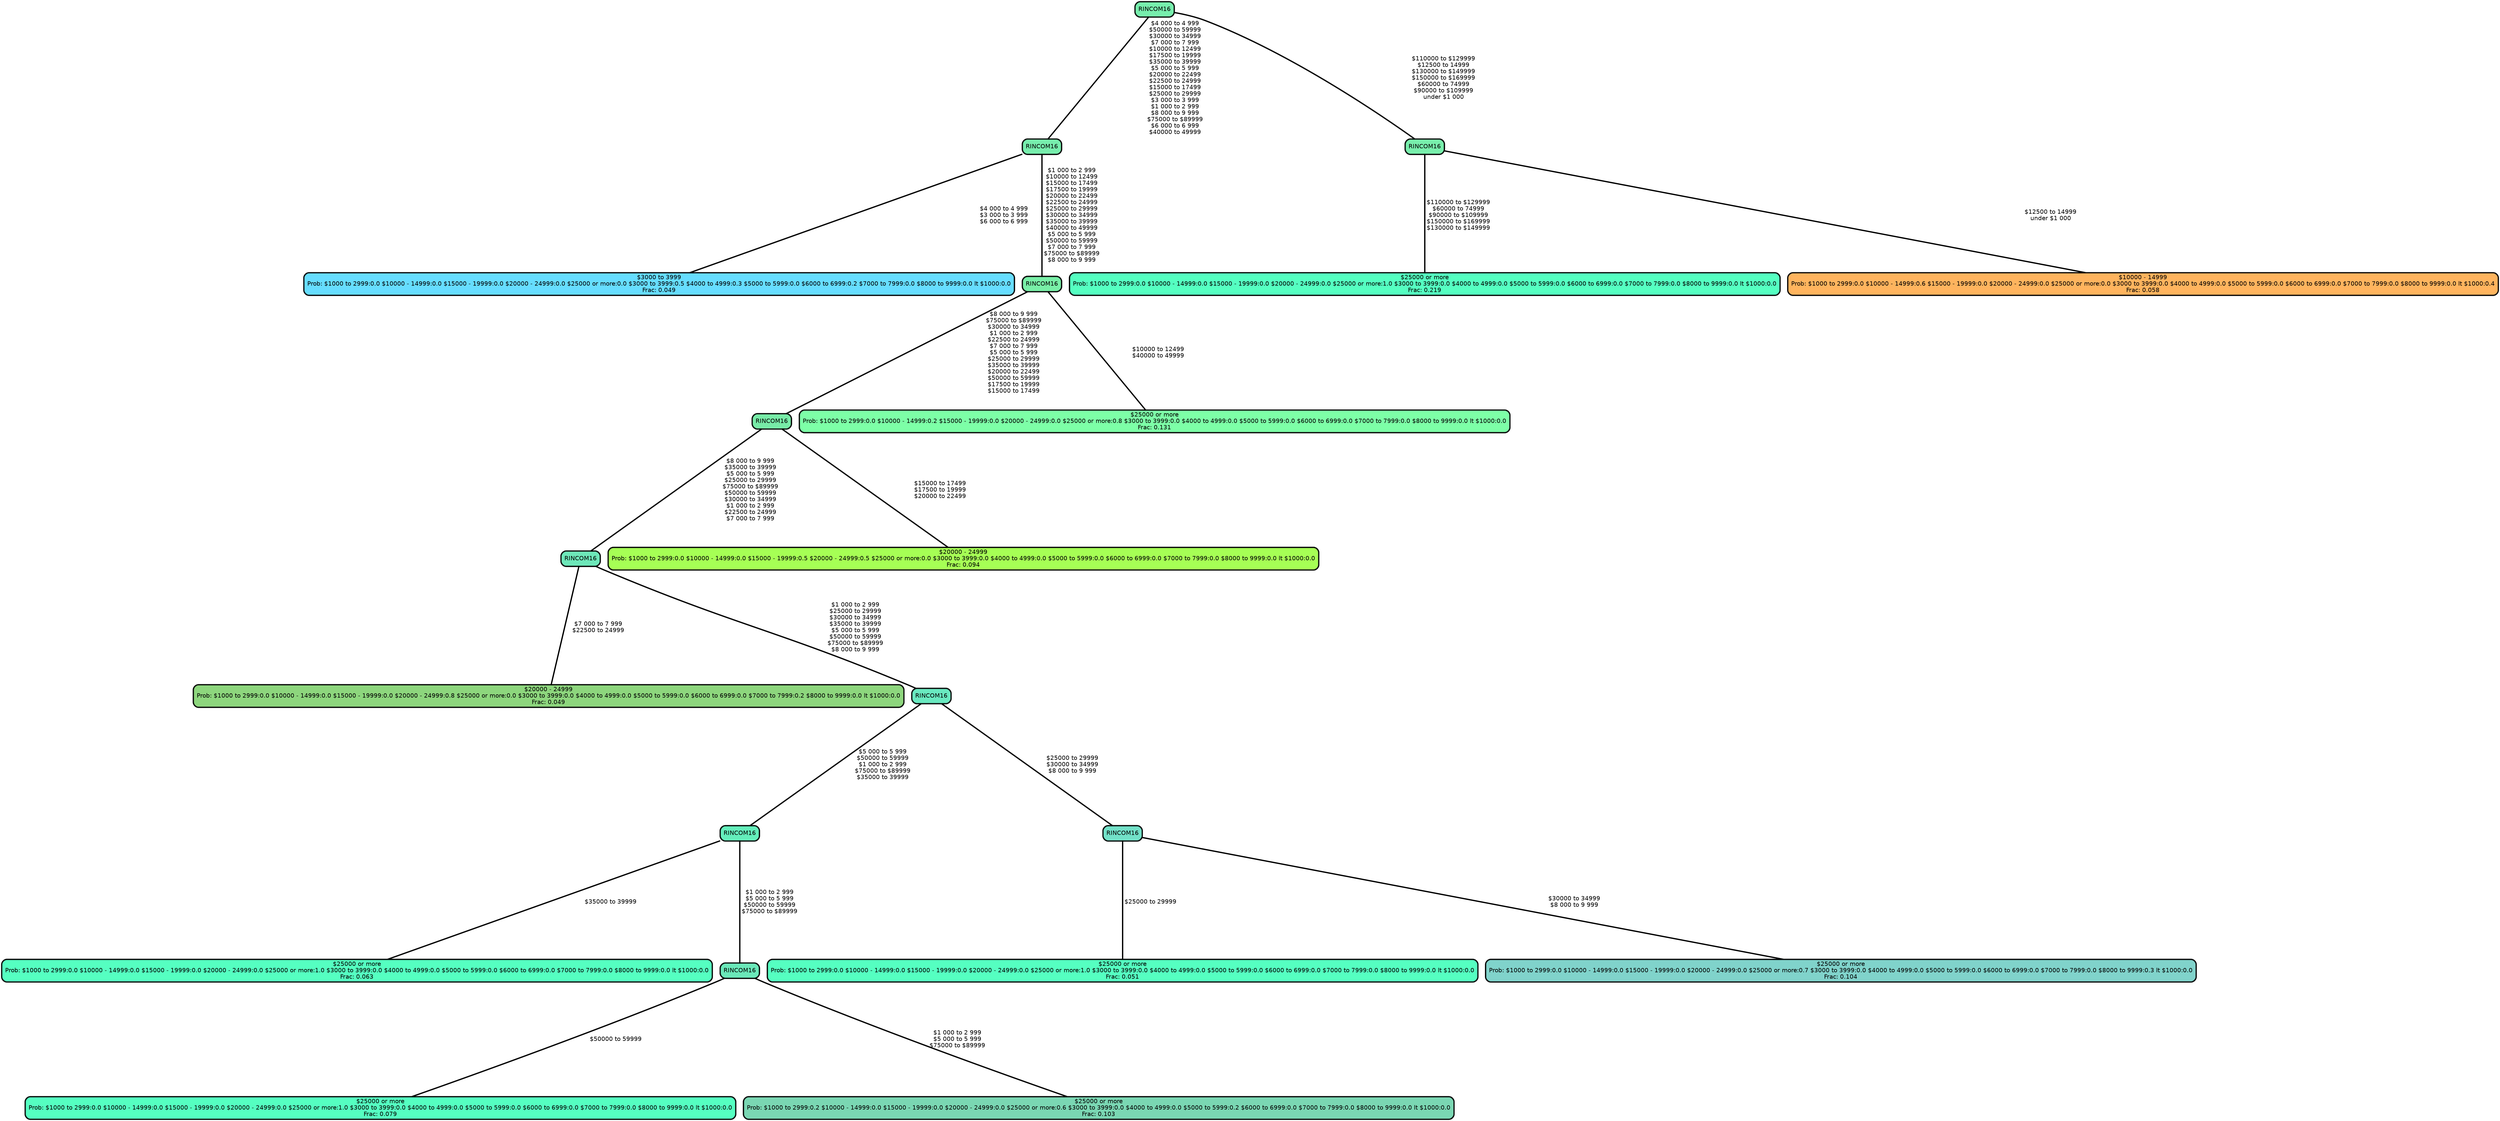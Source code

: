 graph Tree {
node [shape=box, style="filled, rounded",color="black",penwidth="3",fontcolor="black",                 fontname=helvetica] ;
graph [ranksep="0 equally", splines=straight,                 bgcolor=transparent, dpi=200] ;
edge [fontname=helvetica, color=black] ;
0 [label="$3000 to 3999
Prob: $1000 to 2999:0.0 $10000 - 14999:0.0 $15000 - 19999:0.0 $20000 - 24999:0.0 $25000 or more:0.0 $3000 to 3999:0.5 $4000 to 4999:0.3 $5000 to 5999:0.0 $6000 to 6999:0.2 $7000 to 7999:0.0 $8000 to 9999:0.0 lt $1000:0.0
Frac: 0.049", fillcolor="#66ddff"] ;
1 [label="RINCOM16", fillcolor="#77eead"] ;
2 [label="$20000 - 24999
Prob: $1000 to 2999:0.0 $10000 - 14999:0.0 $15000 - 19999:0.0 $20000 - 24999:0.8 $25000 or more:0.0 $3000 to 3999:0.0 $4000 to 4999:0.0 $5000 to 5999:0.0 $6000 to 6999:0.0 $7000 to 7999:0.2 $8000 to 9999:0.0 lt $1000:0.0
Frac: 0.049", fillcolor="#8dd67d"] ;
3 [label="RINCOM16", fillcolor="#6de7b9"] ;
4 [label="$25000 or more
Prob: $1000 to 2999:0.0 $10000 - 14999:0.0 $15000 - 19999:0.0 $20000 - 24999:0.0 $25000 or more:1.0 $3000 to 3999:0.0 $4000 to 4999:0.0 $5000 to 5999:0.0 $6000 to 6999:0.0 $7000 to 7999:0.0 $8000 to 9999:0.0 lt $1000:0.0
Frac: 0.063", fillcolor="#55ffc1"] ;
5 [label="RINCOM16", fillcolor="#64eebb"] ;
6 [label="$25000 or more
Prob: $1000 to 2999:0.0 $10000 - 14999:0.0 $15000 - 19999:0.0 $20000 - 24999:0.0 $25000 or more:1.0 $3000 to 3999:0.0 $4000 to 4999:0.0 $5000 to 5999:0.0 $6000 to 6999:0.0 $7000 to 7999:0.0 $8000 to 9999:0.0 lt $1000:0.0
Frac: 0.079", fillcolor="#55ffc1"] ;
7 [label="RINCOM16", fillcolor="#6ae8b9"] ;
8 [label="$25000 or more
Prob: $1000 to 2999:0.2 $10000 - 14999:0.0 $15000 - 19999:0.0 $20000 - 24999:0.0 $25000 or more:0.6 $3000 to 3999:0.0 $4000 to 4999:0.0 $5000 to 5999:0.2 $6000 to 6999:0.0 $7000 to 7999:0.0 $8000 to 9999:0.0 lt $1000:0.0
Frac: 0.103", fillcolor="#7ad7b3"] ;
9 [label="RINCOM16", fillcolor="#69e9c0"] ;
10 [label="$25000 or more
Prob: $1000 to 2999:0.0 $10000 - 14999:0.0 $15000 - 19999:0.0 $20000 - 24999:0.0 $25000 or more:1.0 $3000 to 3999:0.0 $4000 to 4999:0.0 $5000 to 5999:0.0 $6000 to 6999:0.0 $7000 to 7999:0.0 $8000 to 9999:0.0 lt $1000:0.0
Frac: 0.051", fillcolor="#55ffc1"] ;
11 [label="RINCOM16", fillcolor="#72e1c8"] ;
12 [label="$25000 or more
Prob: $1000 to 2999:0.0 $10000 - 14999:0.0 $15000 - 19999:0.0 $20000 - 24999:0.0 $25000 or more:0.7 $3000 to 3999:0.0 $4000 to 4999:0.0 $5000 to 5999:0.0 $6000 to 6999:0.0 $7000 to 7999:0.0 $8000 to 9999:0.3 lt $1000:0.0
Frac: 0.104", fillcolor="#80d3cb"] ;
13 [label="RINCOM16", fillcolor="#77eba7"] ;
14 [label="$20000 - 24999
Prob: $1000 to 2999:0.0 $10000 - 14999:0.0 $15000 - 19999:0.5 $20000 - 24999:0.5 $25000 or more:0.0 $3000 to 3999:0.0 $4000 to 4999:0.0 $5000 to 5999:0.0 $6000 to 6999:0.0 $7000 to 7999:0.0 $8000 to 9999:0.0 lt $1000:0.0
Frac: 0.094", fillcolor="#a6ff55"] ;
15 [label="RINCOM16", fillcolor="#78efa7"] ;
16 [label="$25000 or more
Prob: $1000 to 2999:0.0 $10000 - 14999:0.2 $15000 - 19999:0.0 $20000 - 24999:0.0 $25000 or more:0.8 $3000 to 3999:0.0 $4000 to 4999:0.0 $5000 to 5999:0.0 $6000 to 6999:0.0 $7000 to 7999:0.0 $8000 to 9999:0.0 lt $1000:0.0
Frac: 0.131", fillcolor="#7dffa7"] ;
17 [label="RINCOM16", fillcolor="#77eead"] ;
18 [label="$25000 or more
Prob: $1000 to 2999:0.0 $10000 - 14999:0.0 $15000 - 19999:0.0 $20000 - 24999:0.0 $25000 or more:1.0 $3000 to 3999:0.0 $4000 to 4999:0.0 $5000 to 5999:0.0 $6000 to 6999:0.0 $7000 to 7999:0.0 $8000 to 9999:0.0 lt $1000:0.0
Frac: 0.219", fillcolor="#55ffc1"] ;
19 [label="RINCOM16", fillcolor="#78efac"] ;
20 [label="$10000 - 14999
Prob: $1000 to 2999:0.0 $10000 - 14999:0.6 $15000 - 19999:0.0 $20000 - 24999:0.0 $25000 or more:0.0 $3000 to 3999:0.0 $4000 to 4999:0.0 $5000 to 5999:0.0 $6000 to 6999:0.0 $7000 to 7999:0.0 $8000 to 9999:0.0 lt $1000:0.4
Frac: 0.058", fillcolor="#ffb45e"] ;
1 -- 0 [label=" $4 000 to 4 999\n $3 000 to 3 999\n $6 000 to 6 999",penwidth=3] ;
1 -- 15 [label=" $1 000 to 2 999\n $10000 to 12499\n $15000 to 17499\n $17500 to 19999\n $20000 to 22499\n $22500 to 24999\n $25000 to 29999\n $30000 to 34999\n $35000 to 39999\n $40000 to 49999\n $5 000 to 5 999\n $50000 to 59999\n $7 000 to 7 999\n $75000 to $89999\n $8 000 to 9 999",penwidth=3] ;
3 -- 2 [label=" $7 000 to 7 999\n $22500 to 24999",penwidth=3] ;
3 -- 9 [label=" $1 000 to 2 999\n $25000 to 29999\n $30000 to 34999\n $35000 to 39999\n $5 000 to 5 999\n $50000 to 59999\n $75000 to $89999\n $8 000 to 9 999",penwidth=3] ;
5 -- 4 [label=" $35000 to 39999",penwidth=3] ;
5 -- 7 [label=" $1 000 to 2 999\n $5 000 to 5 999\n $50000 to 59999\n $75000 to $89999",penwidth=3] ;
7 -- 6 [label=" $50000 to 59999",penwidth=3] ;
7 -- 8 [label=" $1 000 to 2 999\n $5 000 to 5 999\n $75000 to $89999",penwidth=3] ;
9 -- 5 [label=" $5 000 to 5 999\n $50000 to 59999\n $1 000 to 2 999\n $75000 to $89999\n $35000 to 39999",penwidth=3] ;
9 -- 11 [label=" $25000 to 29999\n $30000 to 34999\n $8 000 to 9 999",penwidth=3] ;
11 -- 10 [label=" $25000 to 29999",penwidth=3] ;
11 -- 12 [label=" $30000 to 34999\n $8 000 to 9 999",penwidth=3] ;
13 -- 3 [label=" $8 000 to 9 999\n $35000 to 39999\n $5 000 to 5 999\n $25000 to 29999\n $75000 to $89999\n $50000 to 59999\n $30000 to 34999\n $1 000 to 2 999\n $22500 to 24999\n $7 000 to 7 999",penwidth=3] ;
13 -- 14 [label=" $15000 to 17499\n $17500 to 19999\n $20000 to 22499",penwidth=3] ;
15 -- 13 [label=" $8 000 to 9 999\n $75000 to $89999\n $30000 to 34999\n $1 000 to 2 999\n $22500 to 24999\n $7 000 to 7 999\n $5 000 to 5 999\n $25000 to 29999\n $35000 to 39999\n $20000 to 22499\n $50000 to 59999\n $17500 to 19999\n $15000 to 17499",penwidth=3] ;
15 -- 16 [label=" $10000 to 12499\n $40000 to 49999",penwidth=3] ;
17 -- 1 [label=" $4 000 to 4 999\n $50000 to 59999\n $30000 to 34999\n $7 000 to 7 999\n $10000 to 12499\n $17500 to 19999\n $35000 to 39999\n $5 000 to 5 999\n $20000 to 22499\n $22500 to 24999\n $15000 to 17499\n $25000 to 29999\n $3 000 to 3 999\n $1 000 to 2 999\n $8 000 to 9 999\n $75000 to $89999\n $6 000 to 6 999\n $40000 to 49999",penwidth=3] ;
17 -- 19 [label=" $110000 to $129999\n $12500 to 14999\n $130000 to $149999\n $150000 to $169999\n $60000 to 74999\n $90000 to $109999\n under $1 000",penwidth=3] ;
19 -- 18 [label=" $110000 to $129999\n $60000 to 74999\n $90000 to $109999\n $150000 to $169999\n $130000 to $149999",penwidth=3] ;
19 -- 20 [label=" $12500 to 14999\n under $1 000",penwidth=3] ;
{rank = same;}}